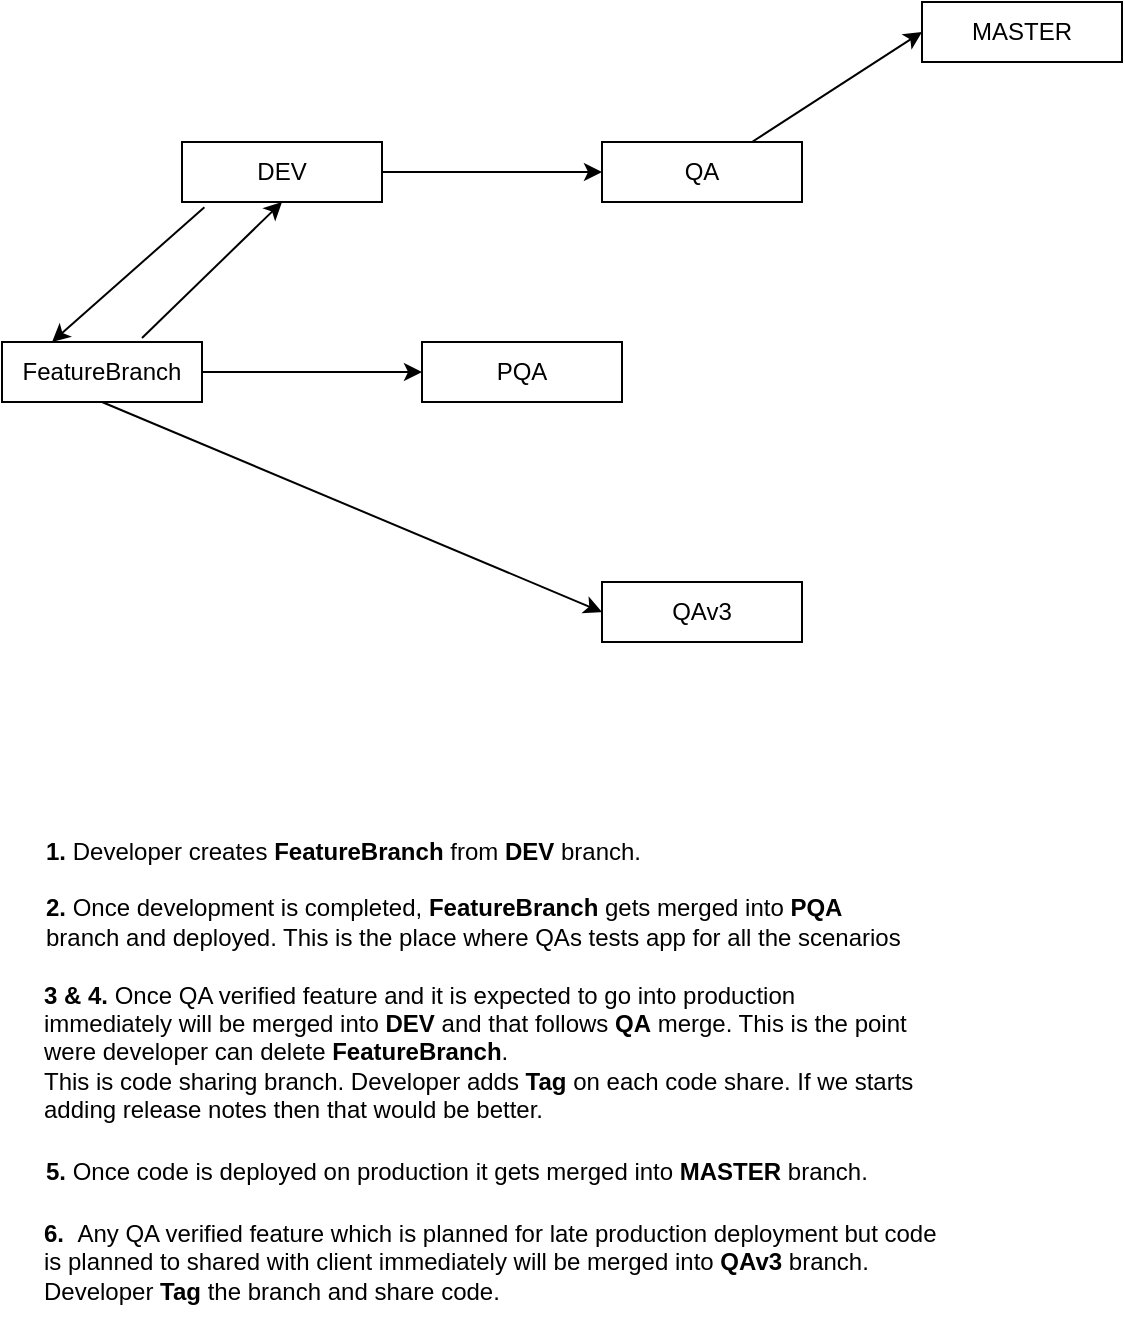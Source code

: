 <mxfile version="13.10.0" type="github">
  <diagram id="kgpKYQtTHZ0yAKxKKP6v" name="Page-1">
    <mxGraphModel dx="1038" dy="548" grid="1" gridSize="10" guides="1" tooltips="1" connect="1" arrows="1" fold="1" page="1" pageScale="1" pageWidth="850" pageHeight="1100" math="0" shadow="0">
      <root>
        <mxCell id="0" />
        <mxCell id="1" parent="0" />
        <mxCell id="SaSodBdJ9S873mT8EDmA-1" value="DEV" style="rounded=0;whiteSpace=wrap;html=1;" vertex="1" parent="1">
          <mxGeometry x="270" y="120" width="100" height="30" as="geometry" />
        </mxCell>
        <mxCell id="SaSodBdJ9S873mT8EDmA-2" value="MASTER" style="rounded=0;whiteSpace=wrap;html=1;" vertex="1" parent="1">
          <mxGeometry x="640" y="50" width="100" height="30" as="geometry" />
        </mxCell>
        <mxCell id="SaSodBdJ9S873mT8EDmA-3" value="QA" style="rounded=0;whiteSpace=wrap;html=1;" vertex="1" parent="1">
          <mxGeometry x="480" y="120" width="100" height="30" as="geometry" />
        </mxCell>
        <mxCell id="SaSodBdJ9S873mT8EDmA-4" value="PQA" style="rounded=0;whiteSpace=wrap;html=1;" vertex="1" parent="1">
          <mxGeometry x="390" y="220" width="100" height="30" as="geometry" />
        </mxCell>
        <mxCell id="SaSodBdJ9S873mT8EDmA-5" value="QAv3" style="rounded=0;whiteSpace=wrap;html=1;" vertex="1" parent="1">
          <mxGeometry x="480" y="340" width="100" height="30" as="geometry" />
        </mxCell>
        <mxCell id="SaSodBdJ9S873mT8EDmA-7" value="FeatureBranch" style="rounded=0;whiteSpace=wrap;html=1;" vertex="1" parent="1">
          <mxGeometry x="180" y="220" width="100" height="30" as="geometry" />
        </mxCell>
        <mxCell id="SaSodBdJ9S873mT8EDmA-8" value="" style="endArrow=classic;html=1;exitX=0.112;exitY=1.087;exitDx=0;exitDy=0;entryX=0.25;entryY=0;entryDx=0;entryDy=0;exitPerimeter=0;" edge="1" parent="1" source="SaSodBdJ9S873mT8EDmA-1" target="SaSodBdJ9S873mT8EDmA-7">
          <mxGeometry width="50" height="50" relative="1" as="geometry">
            <mxPoint x="420" y="310" as="sourcePoint" />
            <mxPoint x="470" y="260" as="targetPoint" />
          </mxGeometry>
        </mxCell>
        <mxCell id="SaSodBdJ9S873mT8EDmA-12" value="&lt;b&gt;1.&lt;/b&gt; Developer creates&amp;nbsp;&lt;b&gt;FeatureBranch &lt;/b&gt;from &lt;b&gt;DEV&lt;/b&gt; branch." style="text;html=1;strokeColor=none;fillColor=none;align=left;verticalAlign=middle;whiteSpace=wrap;rounded=0;" vertex="1" parent="1">
          <mxGeometry x="200" y="450" width="420" height="50" as="geometry" />
        </mxCell>
        <mxCell id="SaSodBdJ9S873mT8EDmA-13" value="" style="endArrow=classic;html=1;exitX=1;exitY=0.5;exitDx=0;exitDy=0;entryX=0;entryY=0.5;entryDx=0;entryDy=0;" edge="1" parent="1" source="SaSodBdJ9S873mT8EDmA-7" target="SaSodBdJ9S873mT8EDmA-4">
          <mxGeometry width="50" height="50" relative="1" as="geometry">
            <mxPoint x="420" y="260" as="sourcePoint" />
            <mxPoint x="470" y="210" as="targetPoint" />
          </mxGeometry>
        </mxCell>
        <mxCell id="SaSodBdJ9S873mT8EDmA-14" value="&lt;b&gt;2.&lt;/b&gt; Once development is completed, &lt;b&gt;FeatureBranch &lt;/b&gt;gets merged into &lt;b&gt;PQA&lt;/b&gt; branch and deployed. This is the place where QAs tests app for all the scenarios" style="text;html=1;strokeColor=none;fillColor=none;align=left;verticalAlign=middle;whiteSpace=wrap;rounded=0;" vertex="1" parent="1">
          <mxGeometry x="200" y="490" width="430" height="40" as="geometry" />
        </mxCell>
        <mxCell id="SaSodBdJ9S873mT8EDmA-18" value="&lt;div style=&quot;text-align: left&quot;&gt;&lt;b&gt;3 &amp;amp; 4.&lt;/b&gt;&amp;nbsp;Once QA verified feature and it is expected to go into production immediately&amp;nbsp;will be merged into &lt;b&gt;DEV&lt;/b&gt; and that follows &lt;b&gt;QA&lt;/b&gt; merge. This is the point were developer can delete &lt;b&gt;FeatureBranch&lt;/b&gt;.&lt;/div&gt;&lt;div style=&quot;text-align: left&quot;&gt;This is code sharing branch. Developer adds &lt;b&gt;Tag&lt;/b&gt; on each code share. If we starts adding release notes then that would be better.&lt;/div&gt;" style="text;html=1;strokeColor=none;fillColor=none;align=center;verticalAlign=middle;whiteSpace=wrap;rounded=0;" vertex="1" parent="1">
          <mxGeometry x="200" y="530" width="440" height="90" as="geometry" />
        </mxCell>
        <mxCell id="SaSodBdJ9S873mT8EDmA-19" value="" style="endArrow=classic;html=1;entryX=0.5;entryY=1;entryDx=0;entryDy=0;" edge="1" parent="1" target="SaSodBdJ9S873mT8EDmA-1">
          <mxGeometry width="50" height="50" relative="1" as="geometry">
            <mxPoint x="250" y="218" as="sourcePoint" />
            <mxPoint x="345" y="150" as="targetPoint" />
          </mxGeometry>
        </mxCell>
        <mxCell id="SaSodBdJ9S873mT8EDmA-25" value="" style="endArrow=classic;html=1;exitX=1;exitY=0.5;exitDx=0;exitDy=0;entryX=0;entryY=0.5;entryDx=0;entryDy=0;" edge="1" parent="1" source="SaSodBdJ9S873mT8EDmA-1" target="SaSodBdJ9S873mT8EDmA-3">
          <mxGeometry width="50" height="50" relative="1" as="geometry">
            <mxPoint x="420" y="230" as="sourcePoint" />
            <mxPoint x="470" y="180" as="targetPoint" />
          </mxGeometry>
        </mxCell>
        <mxCell id="SaSodBdJ9S873mT8EDmA-26" value="" style="endArrow=classic;html=1;entryX=0;entryY=0.5;entryDx=0;entryDy=0;exitX=0.75;exitY=0;exitDx=0;exitDy=0;" edge="1" parent="1" source="SaSodBdJ9S873mT8EDmA-3" target="SaSodBdJ9S873mT8EDmA-2">
          <mxGeometry width="50" height="50" relative="1" as="geometry">
            <mxPoint x="420" y="210" as="sourcePoint" />
            <mxPoint x="470" y="160" as="targetPoint" />
          </mxGeometry>
        </mxCell>
        <mxCell id="SaSodBdJ9S873mT8EDmA-31" value="" style="endArrow=classic;html=1;exitX=0.5;exitY=1;exitDx=0;exitDy=0;entryX=0;entryY=0.5;entryDx=0;entryDy=0;" edge="1" parent="1" source="SaSodBdJ9S873mT8EDmA-7" target="SaSodBdJ9S873mT8EDmA-5">
          <mxGeometry width="50" height="50" relative="1" as="geometry">
            <mxPoint x="420" y="200" as="sourcePoint" />
            <mxPoint x="470" y="150" as="targetPoint" />
          </mxGeometry>
        </mxCell>
        <mxCell id="SaSodBdJ9S873mT8EDmA-32" value="&lt;div style=&quot;text-align: left&quot;&gt;&lt;b&gt;6.&amp;nbsp; &lt;/b&gt;Any QA verified feature which is planned for late production deployment but code is planned to shared with client immediately will be merged into &lt;b&gt;QAv3&lt;/b&gt; branch. Developer &lt;b&gt;Tag&lt;/b&gt;&amp;nbsp;the branch and share code.&lt;/div&gt;" style="text;html=1;strokeColor=none;fillColor=none;align=center;verticalAlign=middle;whiteSpace=wrap;rounded=0;" vertex="1" parent="1">
          <mxGeometry x="200" y="650" width="450" height="60" as="geometry" />
        </mxCell>
        <mxCell id="SaSodBdJ9S873mT8EDmA-33" value="&lt;b&gt;5.&lt;/b&gt;&lt;span&gt;&amp;nbsp;Once code is deployed on production&amp;nbsp;&lt;/span&gt;&lt;span&gt;it gets merged into&amp;nbsp;&lt;/span&gt;&lt;b&gt;MASTER&lt;/b&gt;&lt;span&gt;&amp;nbsp;branch.&lt;/span&gt;" style="text;html=1;strokeColor=none;fillColor=none;align=left;verticalAlign=middle;whiteSpace=wrap;rounded=0;" vertex="1" parent="1">
          <mxGeometry x="200" y="620" width="460" height="30" as="geometry" />
        </mxCell>
      </root>
    </mxGraphModel>
  </diagram>
</mxfile>
